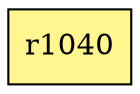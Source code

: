 digraph G {
rankdir=BT;ranksep="2.0";
"r1040" [shape=record,fillcolor=khaki1,style=filled,label="{r1040}"];
}